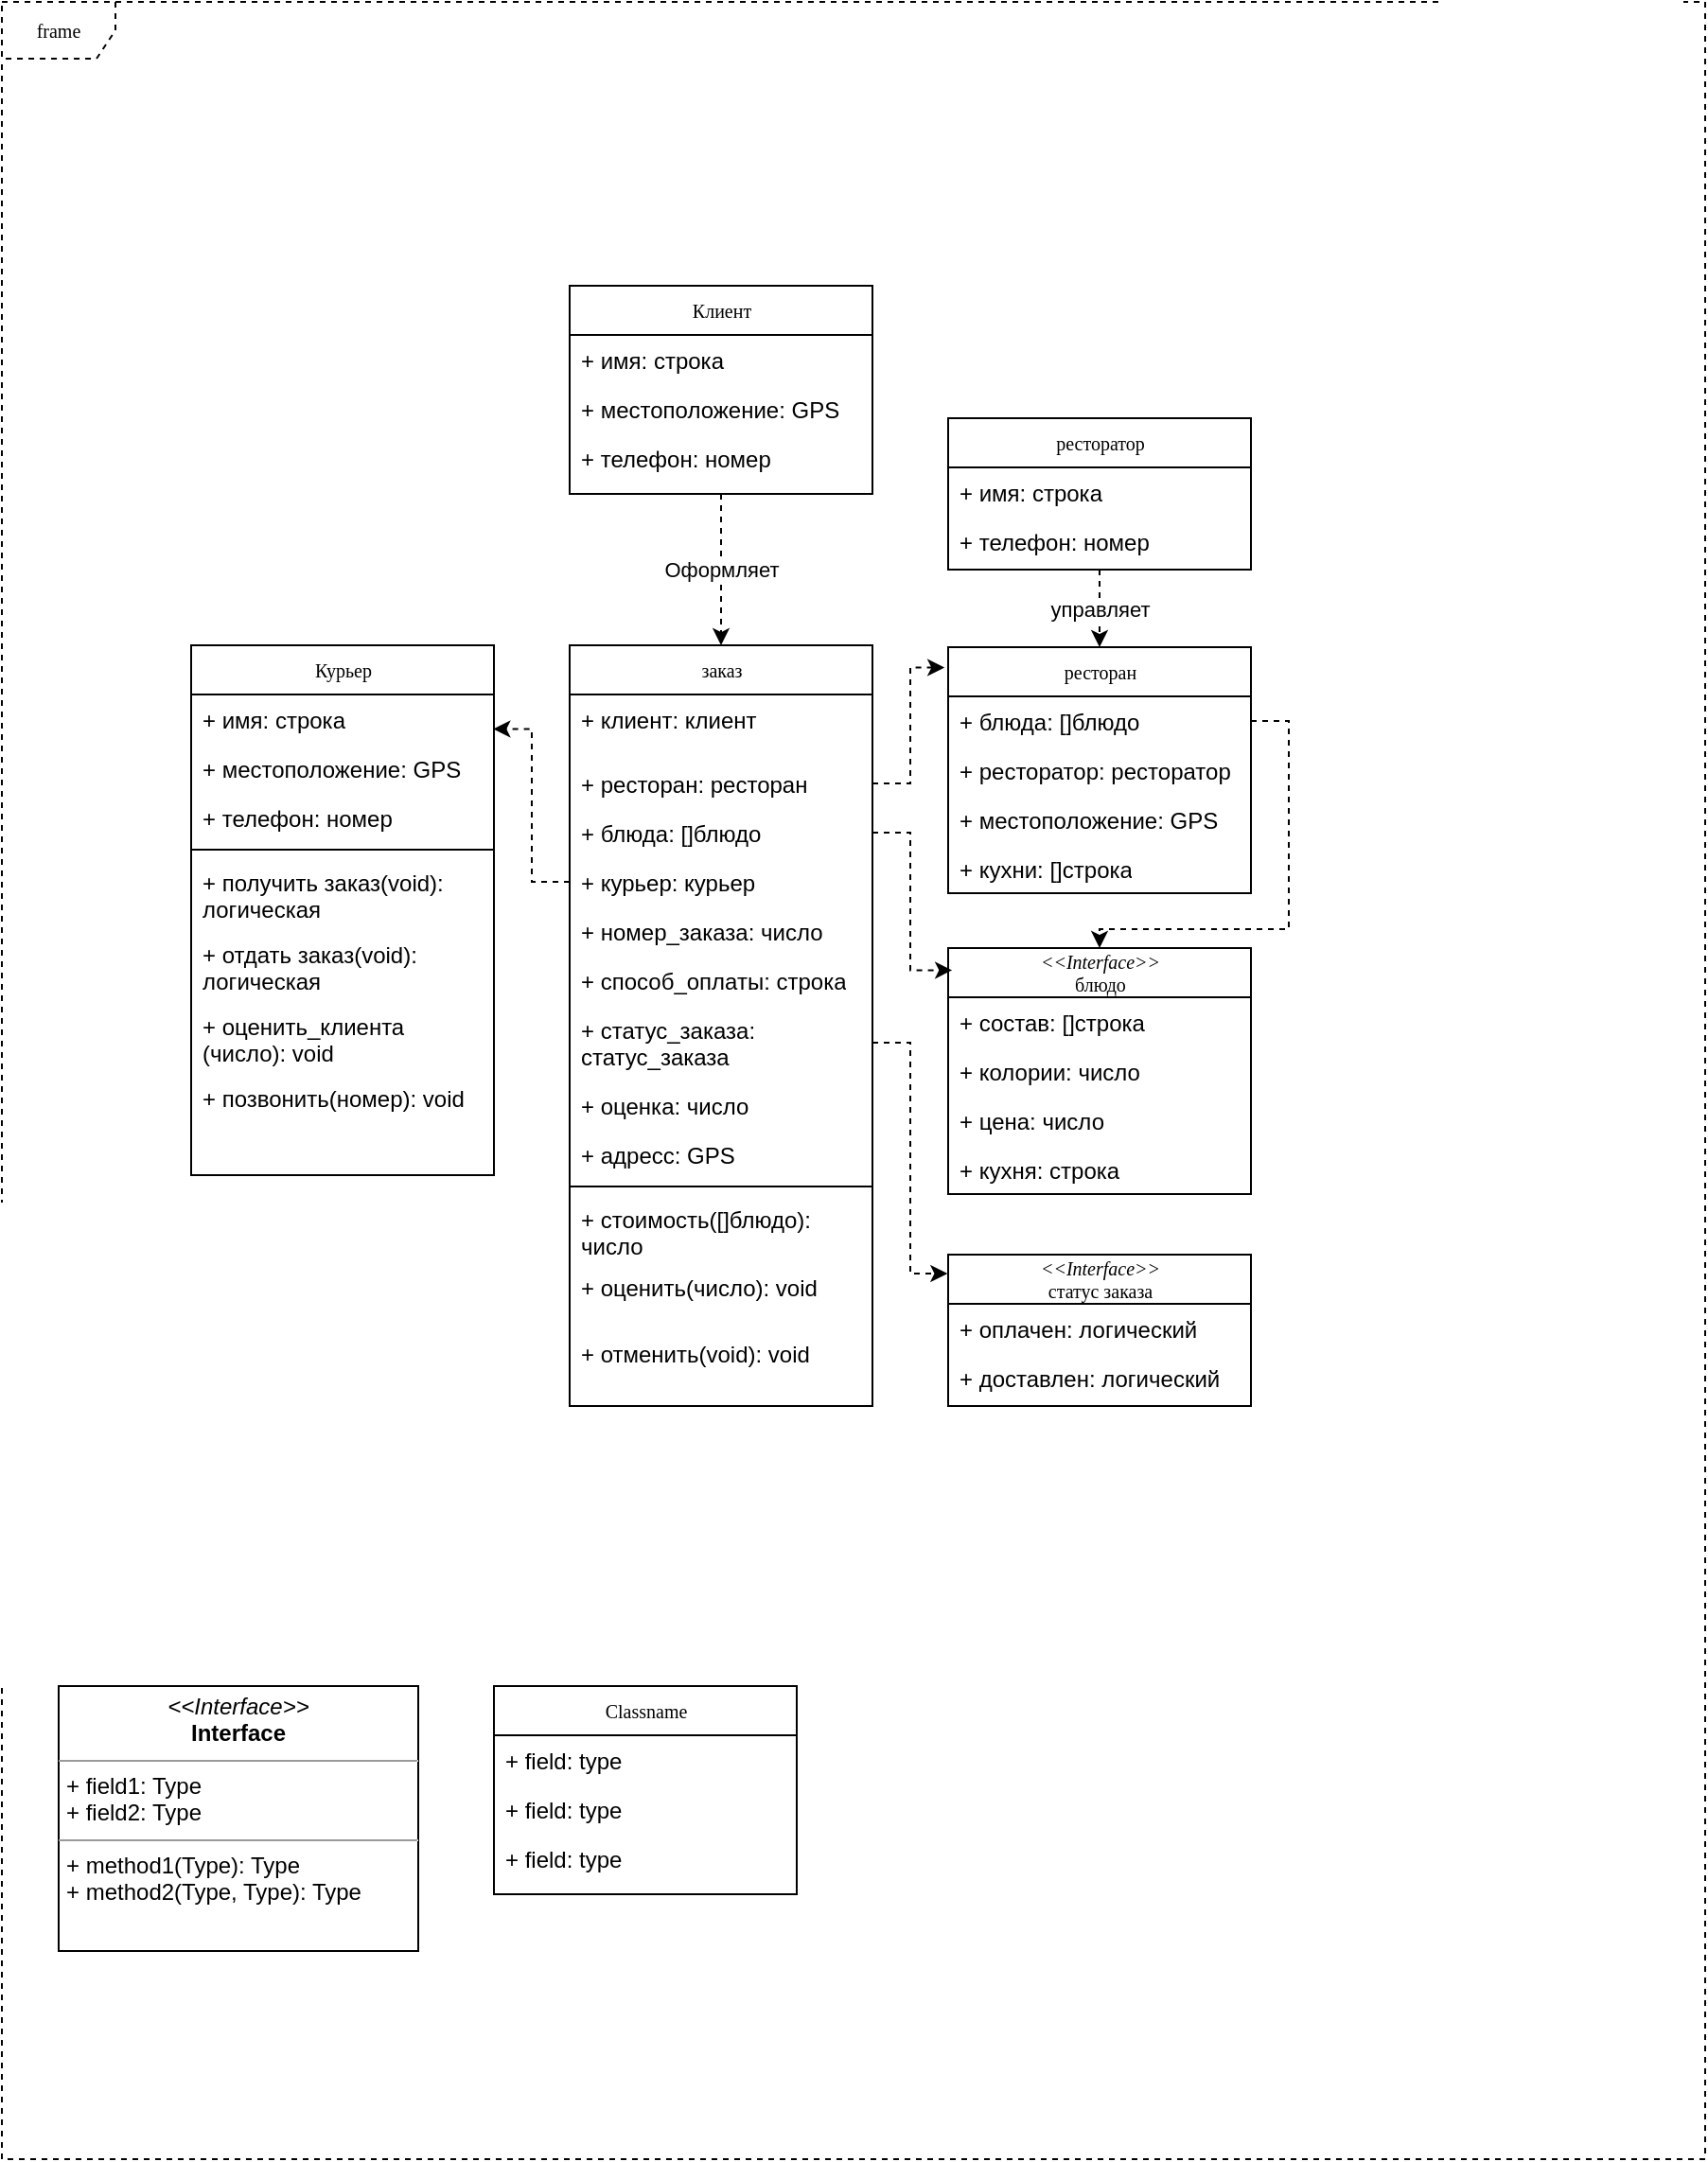 <mxfile version="12.0.0" type="github" pages="1"><diagram name="Page-1" id="c4acf3e9-155e-7222-9cf6-157b1a14988f"><mxGraphModel dx="854" dy="443" grid="1" gridSize="10" guides="1" tooltips="1" connect="1" arrows="1" fold="1" page="1" pageScale="1" pageWidth="827" pageHeight="1169" background="#ffffff" math="0" shadow="0"><root><mxCell id="0"/><mxCell id="1" parent="0"/><mxCell id="17acba5748e5396b-1" value="frame" style="shape=umlFrame;whiteSpace=wrap;html=1;rounded=0;shadow=0;comic=0;labelBackgroundColor=none;strokeColor=#000000;strokeWidth=1;fillColor=#ffffff;fontFamily=Verdana;fontSize=10;fontColor=#000000;align=center;dashed=1;" parent="1" vertex="1"><mxGeometry x="20" y="20" width="900" height="1140" as="geometry"/></mxCell><mxCell id="17acba5748e5396b-30" value="Classname" style="swimlane;html=1;fontStyle=0;childLayout=stackLayout;horizontal=1;startSize=26;fillColor=none;horizontalStack=0;resizeParent=1;resizeLast=0;collapsible=1;marginBottom=0;swimlaneFillColor=#ffffff;rounded=0;shadow=0;comic=0;labelBackgroundColor=none;strokeColor=#000000;strokeWidth=1;fontFamily=Verdana;fontSize=10;fontColor=#000000;align=center;" parent="1" vertex="1"><mxGeometry x="280" y="910" width="160" height="110" as="geometry"/></mxCell><mxCell id="17acba5748e5396b-31" value="+ field: type" style="text;html=1;strokeColor=none;fillColor=none;align=left;verticalAlign=top;spacingLeft=4;spacingRight=4;whiteSpace=wrap;overflow=hidden;rotatable=0;points=[[0,0.5],[1,0.5]];portConstraint=eastwest;" parent="17acba5748e5396b-30" vertex="1"><mxGeometry y="26" width="160" height="26" as="geometry"/></mxCell><mxCell id="17acba5748e5396b-32" value="+ field: type" style="text;html=1;strokeColor=none;fillColor=none;align=left;verticalAlign=top;spacingLeft=4;spacingRight=4;whiteSpace=wrap;overflow=hidden;rotatable=0;points=[[0,0.5],[1,0.5]];portConstraint=eastwest;" parent="17acba5748e5396b-30" vertex="1"><mxGeometry y="52" width="160" height="26" as="geometry"/></mxCell><mxCell id="17acba5748e5396b-33" value="+ field: type" style="text;html=1;strokeColor=none;fillColor=none;align=left;verticalAlign=top;spacingLeft=4;spacingRight=4;whiteSpace=wrap;overflow=hidden;rotatable=0;points=[[0,0.5],[1,0.5]];portConstraint=eastwest;" parent="17acba5748e5396b-30" vertex="1"><mxGeometry y="78" width="160" height="26" as="geometry"/></mxCell><mxCell id="5d2195bd80daf111-20" value="&lt;p style=&quot;margin:0px;margin-top:4px;text-align:center;&quot;&gt;&lt;i&gt;&amp;lt;&amp;lt;Interface&amp;gt;&amp;gt;&lt;/i&gt;&lt;br/&gt;&lt;b&gt;Interface&lt;/b&gt;&lt;/p&gt;&lt;hr size=&quot;1&quot;/&gt;&lt;p style=&quot;margin:0px;margin-left:4px;&quot;&gt;+ field1: Type&lt;br/&gt;+ field2: Type&lt;/p&gt;&lt;hr size=&quot;1&quot;/&gt;&lt;p style=&quot;margin:0px;margin-left:4px;&quot;&gt;+ method1(Type): Type&lt;br/&gt;+ method2(Type, Type): Type&lt;/p&gt;" style="verticalAlign=top;align=left;overflow=fill;fontSize=12;fontFamily=Helvetica;html=1;rounded=0;shadow=0;comic=0;labelBackgroundColor=none;strokeColor=#000000;strokeWidth=1;fillColor=#ffffff;" parent="1" vertex="1"><mxGeometry x="50" y="910" width="190" height="140" as="geometry"/></mxCell><mxCell id="8MSzDCu0EKdNFZ3Y8yDZ-16" style="edgeStyle=orthogonalEdgeStyle;rounded=0;orthogonalLoop=1;jettySize=auto;html=1;exitX=1;exitY=0.5;exitDx=0;exitDy=0;entryX=0.013;entryY=0.09;entryDx=0;entryDy=0;strokeColor=#000000;dashed=1;entryPerimeter=0;" edge="1" parent="1" source="8MSzDCu0EKdNFZ3Y8yDZ-7" target="8MSzDCu0EKdNFZ3Y8yDZ-13"><mxGeometry relative="1" as="geometry"><Array as="points"><mxPoint x="500" y="459"/><mxPoint x="500" y="532"/></Array></mxGeometry></mxCell><mxCell id="8MSzDCu0EKdNFZ3Y8yDZ-6" value="заказ" style="swimlane;html=1;fontStyle=0;childLayout=stackLayout;horizontal=1;startSize=26;fillColor=none;horizontalStack=0;resizeParent=1;resizeLast=0;collapsible=1;marginBottom=0;swimlaneFillColor=#ffffff;rounded=0;shadow=0;comic=0;labelBackgroundColor=none;strokeColor=#000000;strokeWidth=1;fontFamily=Verdana;fontSize=10;fontColor=#000000;align=center;" vertex="1" parent="1"><mxGeometry x="320" y="360" width="160" height="402" as="geometry"/></mxCell><mxCell id="8MSzDCu0EKdNFZ3Y8yDZ-52" value="+ клиент: клиент" style="text;html=1;strokeColor=none;fillColor=none;align=left;verticalAlign=top;spacingLeft=4;spacingRight=4;whiteSpace=wrap;overflow=hidden;rotatable=0;points=[[0,0.5],[1,0.5]];portConstraint=eastwest;" vertex="1" parent="8MSzDCu0EKdNFZ3Y8yDZ-6"><mxGeometry y="26" width="160" height="34" as="geometry"/></mxCell><mxCell id="8MSzDCu0EKdNFZ3Y8yDZ-54" value="+ ресторан: ресторан" style="text;html=1;strokeColor=none;fillColor=none;align=left;verticalAlign=top;spacingLeft=4;spacingRight=4;whiteSpace=wrap;overflow=hidden;rotatable=0;points=[[0,0.5],[1,0.5]];portConstraint=eastwest;" vertex="1" parent="8MSzDCu0EKdNFZ3Y8yDZ-6"><mxGeometry y="60" width="160" height="26" as="geometry"/></mxCell><mxCell id="8MSzDCu0EKdNFZ3Y8yDZ-7" value="+ блюда: []блюдо" style="text;html=1;strokeColor=none;fillColor=none;align=left;verticalAlign=top;spacingLeft=4;spacingRight=4;whiteSpace=wrap;overflow=hidden;rotatable=0;points=[[0,0.5],[1,0.5]];portConstraint=eastwest;" vertex="1" parent="8MSzDCu0EKdNFZ3Y8yDZ-6"><mxGeometry y="86" width="160" height="26" as="geometry"/></mxCell><mxCell id="8MSzDCu0EKdNFZ3Y8yDZ-8" value="+ курьер: курьер" style="text;html=1;strokeColor=none;fillColor=none;align=left;verticalAlign=top;spacingLeft=4;spacingRight=4;whiteSpace=wrap;overflow=hidden;rotatable=0;points=[[0,0.5],[1,0.5]];portConstraint=eastwest;" vertex="1" parent="8MSzDCu0EKdNFZ3Y8yDZ-6"><mxGeometry y="112" width="160" height="26" as="geometry"/></mxCell><mxCell id="8MSzDCu0EKdNFZ3Y8yDZ-20" value="+ номер_заказа: число" style="text;html=1;strokeColor=none;fillColor=none;align=left;verticalAlign=top;spacingLeft=4;spacingRight=4;whiteSpace=wrap;overflow=hidden;rotatable=0;points=[[0,0.5],[1,0.5]];portConstraint=eastwest;" vertex="1" parent="8MSzDCu0EKdNFZ3Y8yDZ-6"><mxGeometry y="138" width="160" height="26" as="geometry"/></mxCell><mxCell id="8MSzDCu0EKdNFZ3Y8yDZ-21" value="+ способ_оплаты: строка" style="text;html=1;strokeColor=none;fillColor=none;align=left;verticalAlign=top;spacingLeft=4;spacingRight=4;whiteSpace=wrap;overflow=hidden;rotatable=0;points=[[0,0.5],[1,0.5]];portConstraint=eastwest;" vertex="1" parent="8MSzDCu0EKdNFZ3Y8yDZ-6"><mxGeometry y="164" width="160" height="26" as="geometry"/></mxCell><mxCell id="8MSzDCu0EKdNFZ3Y8yDZ-22" value="+ статус_заказа: статус_заказа" style="text;html=1;strokeColor=none;fillColor=none;align=left;verticalAlign=top;spacingLeft=4;spacingRight=4;whiteSpace=wrap;overflow=hidden;rotatable=0;points=[[0,0.5],[1,0.5]];portConstraint=eastwest;" vertex="1" parent="8MSzDCu0EKdNFZ3Y8yDZ-6"><mxGeometry y="190" width="160" height="40" as="geometry"/></mxCell><mxCell id="8MSzDCu0EKdNFZ3Y8yDZ-31" value="+ оценка: число" style="text;html=1;strokeColor=none;fillColor=none;align=left;verticalAlign=top;spacingLeft=4;spacingRight=4;whiteSpace=wrap;overflow=hidden;rotatable=0;points=[[0,0.5],[1,0.5]];portConstraint=eastwest;" vertex="1" parent="8MSzDCu0EKdNFZ3Y8yDZ-6"><mxGeometry y="230" width="160" height="26" as="geometry"/></mxCell><mxCell id="8MSzDCu0EKdNFZ3Y8yDZ-39" value="+ адресс: GPS" style="text;html=1;strokeColor=none;fillColor=none;align=left;verticalAlign=top;spacingLeft=4;spacingRight=4;whiteSpace=wrap;overflow=hidden;rotatable=0;points=[[0,0.5],[1,0.5]];portConstraint=eastwest;" vertex="1" parent="8MSzDCu0EKdNFZ3Y8yDZ-6"><mxGeometry y="256" width="160" height="26" as="geometry"/></mxCell><mxCell id="8MSzDCu0EKdNFZ3Y8yDZ-37" value="" style="line;strokeWidth=1;fillColor=none;align=left;verticalAlign=middle;spacingTop=-1;spacingLeft=3;spacingRight=3;rotatable=0;labelPosition=right;points=[];portConstraint=eastwest;" vertex="1" parent="8MSzDCu0EKdNFZ3Y8yDZ-6"><mxGeometry y="282" width="160" height="8" as="geometry"/></mxCell><mxCell id="8MSzDCu0EKdNFZ3Y8yDZ-36" value="+ стоимость([]блюдо):&#xA; число" style="text;strokeColor=none;fillColor=none;align=left;verticalAlign=top;spacingLeft=4;spacingRight=4;overflow=hidden;rotatable=0;points=[[0,0.5],[1,0.5]];portConstraint=eastwest;" vertex="1" parent="8MSzDCu0EKdNFZ3Y8yDZ-6"><mxGeometry y="290" width="160" height="36" as="geometry"/></mxCell><mxCell id="8MSzDCu0EKdNFZ3Y8yDZ-46" value="+ оценить(число): void" style="text;strokeColor=none;fillColor=none;align=left;verticalAlign=top;spacingLeft=4;spacingRight=4;overflow=hidden;rotatable=0;points=[[0,0.5],[1,0.5]];portConstraint=eastwest;" vertex="1" parent="8MSzDCu0EKdNFZ3Y8yDZ-6"><mxGeometry y="326" width="160" height="36" as="geometry"/></mxCell><mxCell id="8MSzDCu0EKdNFZ3Y8yDZ-10" value="Курьер" style="swimlane;html=1;fontStyle=0;childLayout=stackLayout;horizontal=1;startSize=26;fillColor=none;horizontalStack=0;resizeParent=1;resizeLast=0;collapsible=1;marginBottom=0;swimlaneFillColor=#ffffff;rounded=0;shadow=0;comic=0;labelBackgroundColor=none;strokeColor=#000000;strokeWidth=1;fontFamily=Verdana;fontSize=10;fontColor=#000000;align=center;" vertex="1" parent="1"><mxGeometry x="120" y="360" width="160" height="280" as="geometry"/></mxCell><mxCell id="8MSzDCu0EKdNFZ3Y8yDZ-11" value="+ имя: строка" style="text;html=1;strokeColor=none;fillColor=none;align=left;verticalAlign=top;spacingLeft=4;spacingRight=4;whiteSpace=wrap;overflow=hidden;rotatable=0;points=[[0,0.5],[1,0.5]];portConstraint=eastwest;" vertex="1" parent="8MSzDCu0EKdNFZ3Y8yDZ-10"><mxGeometry y="26" width="160" height="26" as="geometry"/></mxCell><mxCell id="8MSzDCu0EKdNFZ3Y8yDZ-12" value="+ местоположение: GPS" style="text;html=1;strokeColor=none;fillColor=none;align=left;verticalAlign=top;spacingLeft=4;spacingRight=4;whiteSpace=wrap;overflow=hidden;rotatable=0;points=[[0,0.5],[1,0.5]];portConstraint=eastwest;" vertex="1" parent="8MSzDCu0EKdNFZ3Y8yDZ-10"><mxGeometry y="52" width="160" height="26" as="geometry"/></mxCell><mxCell id="8MSzDCu0EKdNFZ3Y8yDZ-38" value="+ телефон: номер" style="text;html=1;strokeColor=none;fillColor=none;align=left;verticalAlign=top;spacingLeft=4;spacingRight=4;whiteSpace=wrap;overflow=hidden;rotatable=0;points=[[0,0.5],[1,0.5]];portConstraint=eastwest;" vertex="1" parent="8MSzDCu0EKdNFZ3Y8yDZ-10"><mxGeometry y="78" width="160" height="26" as="geometry"/></mxCell><mxCell id="8MSzDCu0EKdNFZ3Y8yDZ-47" value="" style="line;strokeWidth=1;fillColor=none;align=left;verticalAlign=middle;spacingTop=-1;spacingLeft=3;spacingRight=3;rotatable=0;labelPosition=right;points=[];portConstraint=eastwest;" vertex="1" parent="8MSzDCu0EKdNFZ3Y8yDZ-10"><mxGeometry y="104" width="160" height="8" as="geometry"/></mxCell><mxCell id="8MSzDCu0EKdNFZ3Y8yDZ-48" value="+ получить заказ(void): логическая" style="text;html=1;strokeColor=none;fillColor=none;align=left;verticalAlign=top;spacingLeft=4;spacingRight=4;whiteSpace=wrap;overflow=hidden;rotatable=0;points=[[0,0.5],[1,0.5]];portConstraint=eastwest;" vertex="1" parent="8MSzDCu0EKdNFZ3Y8yDZ-10"><mxGeometry y="112" width="160" height="38" as="geometry"/></mxCell><mxCell id="8MSzDCu0EKdNFZ3Y8yDZ-49" value="+ отдать заказ(void): логическая" style="text;html=1;strokeColor=none;fillColor=none;align=left;verticalAlign=top;spacingLeft=4;spacingRight=4;whiteSpace=wrap;overflow=hidden;rotatable=0;points=[[0,0.5],[1,0.5]];portConstraint=eastwest;" vertex="1" parent="8MSzDCu0EKdNFZ3Y8yDZ-10"><mxGeometry y="150" width="160" height="38" as="geometry"/></mxCell><mxCell id="8MSzDCu0EKdNFZ3Y8yDZ-50" value="+ оценить_клиента&lt;br&gt;(число): void" style="text;html=1;strokeColor=none;fillColor=none;align=left;verticalAlign=top;spacingLeft=4;spacingRight=4;whiteSpace=wrap;overflow=hidden;rotatable=0;points=[[0,0.5],[1,0.5]];portConstraint=eastwest;" vertex="1" parent="8MSzDCu0EKdNFZ3Y8yDZ-10"><mxGeometry y="188" width="160" height="38" as="geometry"/></mxCell><mxCell id="8MSzDCu0EKdNFZ3Y8yDZ-51" value="+ позвонить(номер): void" style="text;html=1;strokeColor=none;fillColor=none;align=left;verticalAlign=top;spacingLeft=4;spacingRight=4;whiteSpace=wrap;overflow=hidden;rotatable=0;points=[[0,0.5],[1,0.5]];portConstraint=eastwest;" vertex="1" parent="8MSzDCu0EKdNFZ3Y8yDZ-10"><mxGeometry y="226" width="160" height="24" as="geometry"/></mxCell><mxCell id="8MSzDCu0EKdNFZ3Y8yDZ-13" value="&lt;i&gt;&amp;lt;&amp;lt;Interface&amp;gt;&amp;gt;&lt;/i&gt;&lt;br&gt;блюдо" style="swimlane;html=1;fontStyle=0;childLayout=stackLayout;horizontal=1;startSize=26;fillColor=none;horizontalStack=0;resizeParent=1;resizeLast=0;collapsible=1;marginBottom=0;swimlaneFillColor=#ffffff;rounded=0;shadow=0;comic=0;labelBackgroundColor=none;strokeColor=#000000;strokeWidth=1;fontFamily=Verdana;fontSize=10;fontColor=#000000;align=center;" vertex="1" parent="1"><mxGeometry x="520" y="520" width="160" height="130" as="geometry"/></mxCell><mxCell id="8MSzDCu0EKdNFZ3Y8yDZ-14" value="+ состав: []строка" style="text;html=1;strokeColor=none;fillColor=none;align=left;verticalAlign=top;spacingLeft=4;spacingRight=4;whiteSpace=wrap;overflow=hidden;rotatable=0;points=[[0,0.5],[1,0.5]];portConstraint=eastwest;" vertex="1" parent="8MSzDCu0EKdNFZ3Y8yDZ-13"><mxGeometry y="26" width="160" height="26" as="geometry"/></mxCell><mxCell id="8MSzDCu0EKdNFZ3Y8yDZ-15" value="+ колории: число" style="text;html=1;strokeColor=none;fillColor=none;align=left;verticalAlign=top;spacingLeft=4;spacingRight=4;whiteSpace=wrap;overflow=hidden;rotatable=0;points=[[0,0.5],[1,0.5]];portConstraint=eastwest;" vertex="1" parent="8MSzDCu0EKdNFZ3Y8yDZ-13"><mxGeometry y="52" width="160" height="26" as="geometry"/></mxCell><mxCell id="8MSzDCu0EKdNFZ3Y8yDZ-18" value="+ цена: число" style="text;html=1;strokeColor=none;fillColor=none;align=left;verticalAlign=top;spacingLeft=4;spacingRight=4;whiteSpace=wrap;overflow=hidden;rotatable=0;points=[[0,0.5],[1,0.5]];portConstraint=eastwest;" vertex="1" parent="8MSzDCu0EKdNFZ3Y8yDZ-13"><mxGeometry y="78" width="160" height="26" as="geometry"/></mxCell><mxCell id="8MSzDCu0EKdNFZ3Y8yDZ-19" value="+ кухня: строка" style="text;html=1;strokeColor=none;fillColor=none;align=left;verticalAlign=top;spacingLeft=4;spacingRight=4;whiteSpace=wrap;overflow=hidden;rotatable=0;points=[[0,0.5],[1,0.5]];portConstraint=eastwest;" vertex="1" parent="8MSzDCu0EKdNFZ3Y8yDZ-13"><mxGeometry y="104" width="160" height="26" as="geometry"/></mxCell><mxCell id="8MSzDCu0EKdNFZ3Y8yDZ-17" style="edgeStyle=orthogonalEdgeStyle;rounded=0;orthogonalLoop=1;jettySize=auto;html=1;exitX=0;exitY=0.5;exitDx=0;exitDy=0;entryX=0.998;entryY=0.158;entryDx=0;entryDy=0;entryPerimeter=0;dashed=1;strokeColor=#000000;" edge="1" parent="1" source="8MSzDCu0EKdNFZ3Y8yDZ-8" target="8MSzDCu0EKdNFZ3Y8yDZ-10"><mxGeometry relative="1" as="geometry"/></mxCell><mxCell id="8MSzDCu0EKdNFZ3Y8yDZ-25" value="&lt;i&gt;&amp;lt;&amp;lt;Interface&amp;gt;&amp;gt;&lt;/i&gt;&lt;div&gt;статус заказа&lt;/div&gt;" style="swimlane;html=1;fontStyle=0;childLayout=stackLayout;horizontal=1;startSize=26;fillColor=none;horizontalStack=0;resizeParent=1;resizeLast=0;collapsible=1;marginBottom=0;swimlaneFillColor=#ffffff;rounded=0;shadow=0;comic=0;labelBackgroundColor=none;strokeColor=#000000;strokeWidth=1;fontFamily=Verdana;fontSize=10;fontColor=#000000;align=center;" vertex="1" parent="1"><mxGeometry x="520" y="682" width="160" height="80" as="geometry"/></mxCell><mxCell id="8MSzDCu0EKdNFZ3Y8yDZ-26" value="+ оплачен: логический" style="text;html=1;strokeColor=none;fillColor=none;align=left;verticalAlign=top;spacingLeft=4;spacingRight=4;whiteSpace=wrap;overflow=hidden;rotatable=0;points=[[0,0.5],[1,0.5]];portConstraint=eastwest;" vertex="1" parent="8MSzDCu0EKdNFZ3Y8yDZ-25"><mxGeometry y="26" width="160" height="26" as="geometry"/></mxCell><mxCell id="8MSzDCu0EKdNFZ3Y8yDZ-27" value="+ доставлен: логический" style="text;html=1;strokeColor=none;fillColor=none;align=left;verticalAlign=top;spacingLeft=4;spacingRight=4;whiteSpace=wrap;overflow=hidden;rotatable=0;points=[[0,0.5],[1,0.5]];portConstraint=eastwest;" vertex="1" parent="8MSzDCu0EKdNFZ3Y8yDZ-25"><mxGeometry y="52" width="160" height="26" as="geometry"/></mxCell><mxCell id="8MSzDCu0EKdNFZ3Y8yDZ-30" style="edgeStyle=orthogonalEdgeStyle;rounded=0;orthogonalLoop=1;jettySize=auto;html=1;exitX=1;exitY=0.5;exitDx=0;exitDy=0;entryX=-0.002;entryY=0.125;entryDx=0;entryDy=0;dashed=1;strokeColor=#000000;entryPerimeter=0;" edge="1" parent="1" source="8MSzDCu0EKdNFZ3Y8yDZ-22" target="8MSzDCu0EKdNFZ3Y8yDZ-25"><mxGeometry relative="1" as="geometry"/></mxCell><mxCell id="8MSzDCu0EKdNFZ3Y8yDZ-45" value="Оформляет" style="edgeStyle=orthogonalEdgeStyle;rounded=0;orthogonalLoop=1;jettySize=auto;html=1;exitX=0.5;exitY=1;exitDx=0;exitDy=0;entryX=0.5;entryY=0;entryDx=0;entryDy=0;dashed=1;strokeColor=#000000;labelPosition=center;verticalLabelPosition=middle;align=center;verticalAlign=middle;" edge="1" parent="1" source="8MSzDCu0EKdNFZ3Y8yDZ-40" target="8MSzDCu0EKdNFZ3Y8yDZ-6"><mxGeometry relative="1" as="geometry"/></mxCell><mxCell id="8MSzDCu0EKdNFZ3Y8yDZ-40" value="Клиент" style="swimlane;html=1;fontStyle=0;childLayout=stackLayout;horizontal=1;startSize=26;fillColor=none;horizontalStack=0;resizeParent=1;resizeLast=0;collapsible=1;marginBottom=0;swimlaneFillColor=#ffffff;rounded=0;shadow=0;comic=0;labelBackgroundColor=none;strokeColor=#000000;strokeWidth=1;fontFamily=Verdana;fontSize=10;fontColor=#000000;align=center;" vertex="1" parent="1"><mxGeometry x="320" y="170" width="160" height="110" as="geometry"/></mxCell><mxCell id="8MSzDCu0EKdNFZ3Y8yDZ-41" value="+ имя: строка" style="text;html=1;strokeColor=none;fillColor=none;align=left;verticalAlign=top;spacingLeft=4;spacingRight=4;whiteSpace=wrap;overflow=hidden;rotatable=0;points=[[0,0.5],[1,0.5]];portConstraint=eastwest;" vertex="1" parent="8MSzDCu0EKdNFZ3Y8yDZ-40"><mxGeometry y="26" width="160" height="26" as="geometry"/></mxCell><mxCell id="8MSzDCu0EKdNFZ3Y8yDZ-42" value="+ местоположение: GPS" style="text;html=1;strokeColor=none;fillColor=none;align=left;verticalAlign=top;spacingLeft=4;spacingRight=4;whiteSpace=wrap;overflow=hidden;rotatable=0;points=[[0,0.5],[1,0.5]];portConstraint=eastwest;" vertex="1" parent="8MSzDCu0EKdNFZ3Y8yDZ-40"><mxGeometry y="52" width="160" height="26" as="geometry"/></mxCell><mxCell id="8MSzDCu0EKdNFZ3Y8yDZ-43" value="+ телефон: номер" style="text;html=1;strokeColor=none;fillColor=none;align=left;verticalAlign=top;spacingLeft=4;spacingRight=4;whiteSpace=wrap;overflow=hidden;rotatable=0;points=[[0,0.5],[1,0.5]];portConstraint=eastwest;" vertex="1" parent="8MSzDCu0EKdNFZ3Y8yDZ-40"><mxGeometry y="78" width="160" height="26" as="geometry"/></mxCell><mxCell id="8MSzDCu0EKdNFZ3Y8yDZ-55" value="ресторан" style="swimlane;html=1;fontStyle=0;childLayout=stackLayout;horizontal=1;startSize=26;fillColor=none;horizontalStack=0;resizeParent=1;resizeLast=0;collapsible=1;marginBottom=0;swimlaneFillColor=#ffffff;rounded=0;shadow=0;comic=0;labelBackgroundColor=none;strokeColor=#000000;strokeWidth=1;fontFamily=Verdana;fontSize=10;fontColor=#000000;align=center;" vertex="1" parent="1"><mxGeometry x="520" y="361" width="160" height="130" as="geometry"/></mxCell><mxCell id="8MSzDCu0EKdNFZ3Y8yDZ-56" value="+ блюда: []блюдо" style="text;html=1;strokeColor=none;fillColor=none;align=left;verticalAlign=top;spacingLeft=4;spacingRight=4;whiteSpace=wrap;overflow=hidden;rotatable=0;points=[[0,0.5],[1,0.5]];portConstraint=eastwest;" vertex="1" parent="8MSzDCu0EKdNFZ3Y8yDZ-55"><mxGeometry y="26" width="160" height="26" as="geometry"/></mxCell><mxCell id="8MSzDCu0EKdNFZ3Y8yDZ-57" value="+ ресторатор: ресторатор" style="text;html=1;strokeColor=none;fillColor=none;align=left;verticalAlign=top;spacingLeft=4;spacingRight=4;whiteSpace=wrap;overflow=hidden;rotatable=0;points=[[0,0.5],[1,0.5]];portConstraint=eastwest;" vertex="1" parent="8MSzDCu0EKdNFZ3Y8yDZ-55"><mxGeometry y="52" width="160" height="26" as="geometry"/></mxCell><mxCell id="8MSzDCu0EKdNFZ3Y8yDZ-58" value="+ местоположение: GPS" style="text;html=1;strokeColor=none;fillColor=none;align=left;verticalAlign=top;spacingLeft=4;spacingRight=4;whiteSpace=wrap;overflow=hidden;rotatable=0;points=[[0,0.5],[1,0.5]];portConstraint=eastwest;" vertex="1" parent="8MSzDCu0EKdNFZ3Y8yDZ-55"><mxGeometry y="78" width="160" height="26" as="geometry"/></mxCell><mxCell id="8MSzDCu0EKdNFZ3Y8yDZ-59" value="+ кухни: []строка" style="text;html=1;strokeColor=none;fillColor=none;align=left;verticalAlign=top;spacingLeft=4;spacingRight=4;whiteSpace=wrap;overflow=hidden;rotatable=0;points=[[0,0.5],[1,0.5]];portConstraint=eastwest;" vertex="1" parent="8MSzDCu0EKdNFZ3Y8yDZ-55"><mxGeometry y="104" width="160" height="26" as="geometry"/></mxCell><mxCell id="8MSzDCu0EKdNFZ3Y8yDZ-61" style="edgeStyle=orthogonalEdgeStyle;rounded=0;orthogonalLoop=1;jettySize=auto;html=1;exitX=1;exitY=0.5;exitDx=0;exitDy=0;entryX=-0.012;entryY=0.083;entryDx=0;entryDy=0;entryPerimeter=0;dashed=1;strokeColor=#000000;" edge="1" parent="1" source="8MSzDCu0EKdNFZ3Y8yDZ-54" target="8MSzDCu0EKdNFZ3Y8yDZ-55"><mxGeometry relative="1" as="geometry"><Array as="points"><mxPoint x="500" y="433"/><mxPoint x="500" y="372"/></Array></mxGeometry></mxCell><mxCell id="8MSzDCu0EKdNFZ3Y8yDZ-62" value="управляет" style="edgeStyle=orthogonalEdgeStyle;rounded=0;orthogonalLoop=1;jettySize=auto;html=1;exitX=0.5;exitY=1;exitDx=0;exitDy=0;entryX=0.5;entryY=0;entryDx=0;entryDy=0;dashed=1;strokeColor=#000000;labelPosition=center;verticalLabelPosition=middle;align=center;verticalAlign=middle;" edge="1" parent="1" source="8MSzDCu0EKdNFZ3Y8yDZ-63" target="8MSzDCu0EKdNFZ3Y8yDZ-55"><mxGeometry relative="1" as="geometry"><mxPoint x="800" y="360" as="targetPoint"/></mxGeometry></mxCell><mxCell id="8MSzDCu0EKdNFZ3Y8yDZ-63" value="ресторатор" style="swimlane;html=1;fontStyle=0;childLayout=stackLayout;horizontal=1;startSize=26;fillColor=none;horizontalStack=0;resizeParent=1;resizeLast=0;collapsible=1;marginBottom=0;swimlaneFillColor=#ffffff;rounded=0;shadow=0;comic=0;labelBackgroundColor=none;strokeColor=#000000;strokeWidth=1;fontFamily=Verdana;fontSize=10;fontColor=#000000;align=center;" vertex="1" parent="1"><mxGeometry x="520" y="240" width="160" height="80" as="geometry"/></mxCell><mxCell id="8MSzDCu0EKdNFZ3Y8yDZ-64" value="+ имя: строка" style="text;html=1;strokeColor=none;fillColor=none;align=left;verticalAlign=top;spacingLeft=4;spacingRight=4;whiteSpace=wrap;overflow=hidden;rotatable=0;points=[[0,0.5],[1,0.5]];portConstraint=eastwest;" vertex="1" parent="8MSzDCu0EKdNFZ3Y8yDZ-63"><mxGeometry y="26" width="160" height="26" as="geometry"/></mxCell><mxCell id="8MSzDCu0EKdNFZ3Y8yDZ-66" value="+ телефон: номер" style="text;html=1;strokeColor=none;fillColor=none;align=left;verticalAlign=top;spacingLeft=4;spacingRight=4;whiteSpace=wrap;overflow=hidden;rotatable=0;points=[[0,0.5],[1,0.5]];portConstraint=eastwest;" vertex="1" parent="8MSzDCu0EKdNFZ3Y8yDZ-63"><mxGeometry y="52" width="160" height="26" as="geometry"/></mxCell><mxCell id="8MSzDCu0EKdNFZ3Y8yDZ-68" style="edgeStyle=orthogonalEdgeStyle;rounded=0;orthogonalLoop=1;jettySize=auto;html=1;exitX=1;exitY=0.5;exitDx=0;exitDy=0;entryX=0.5;entryY=0;entryDx=0;entryDy=0;dashed=1;strokeColor=#000000;" edge="1" parent="1" source="8MSzDCu0EKdNFZ3Y8yDZ-56" target="8MSzDCu0EKdNFZ3Y8yDZ-13"><mxGeometry relative="1" as="geometry"><Array as="points"><mxPoint x="700" y="400"/><mxPoint x="700" y="510"/><mxPoint x="600" y="510"/></Array></mxGeometry></mxCell><mxCell id="8MSzDCu0EKdNFZ3Y8yDZ-70" value="+ отменить(void): void" style="text;strokeColor=none;fillColor=none;align=left;verticalAlign=top;spacingLeft=4;spacingRight=4;overflow=hidden;rotatable=0;points=[[0,0.5],[1,0.5]];portConstraint=eastwest;" vertex="1" parent="1"><mxGeometry x="320" y="721" width="160" height="36" as="geometry"/></mxCell></root></mxGraphModel></diagram></mxfile>